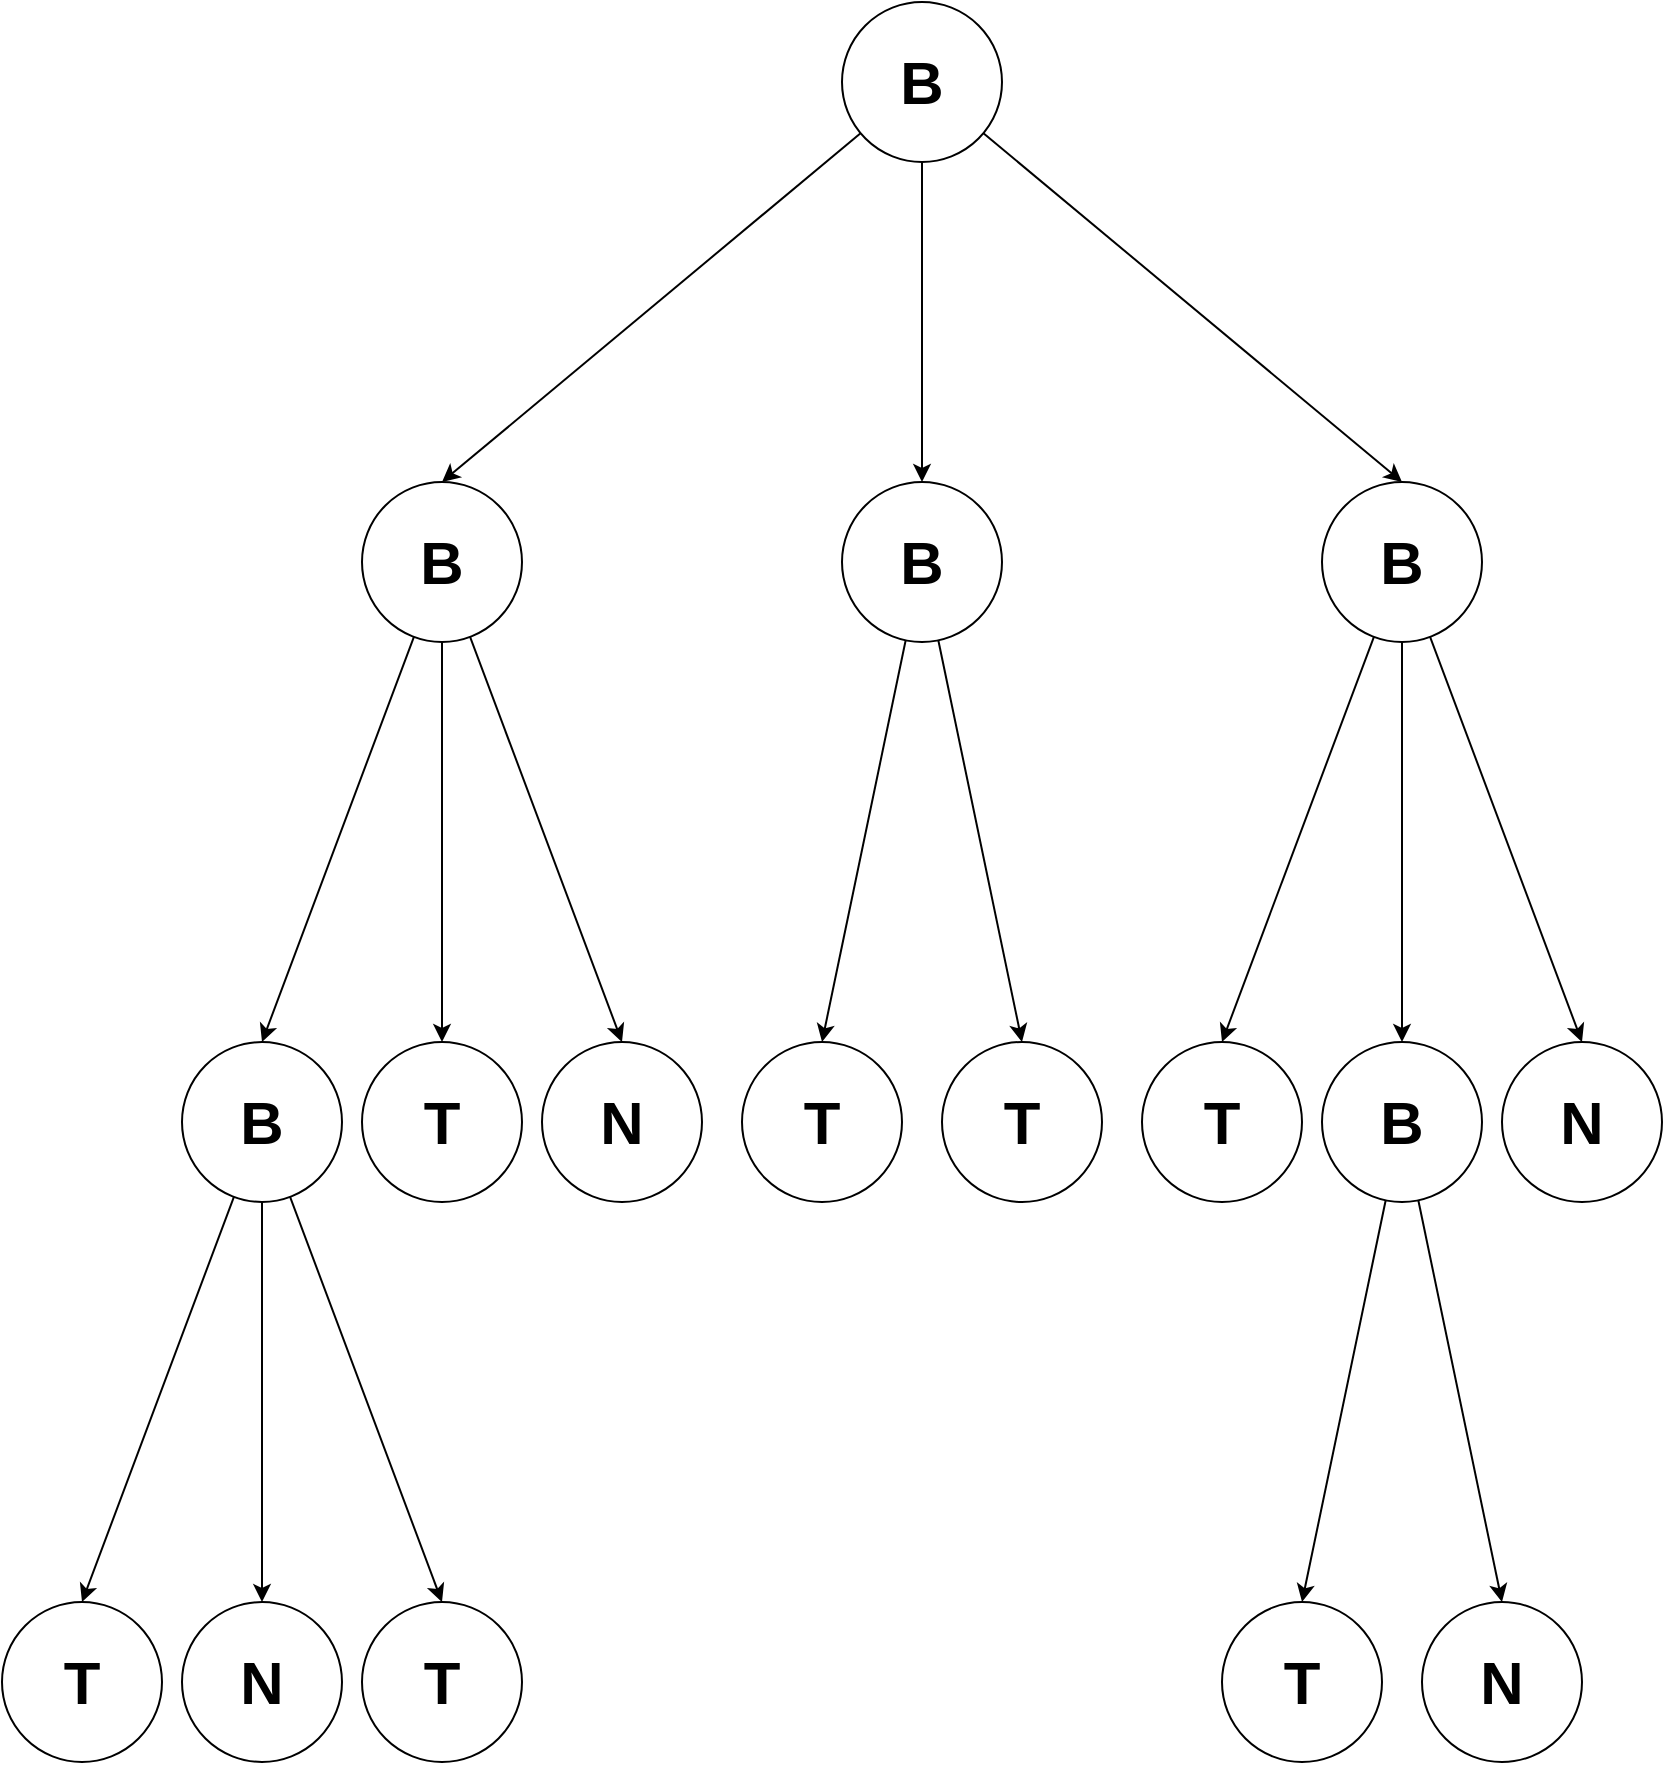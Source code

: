 <mxfile>
    <diagram id="RH98UTM1Po-7NAhdSlNQ" name="Page-1">
        <mxGraphModel dx="2682" dy="1141" grid="1" gridSize="10" guides="1" tooltips="1" connect="1" arrows="1" fold="1" page="1" pageScale="1" pageWidth="850" pageHeight="1100" math="0" shadow="0">
            <root>
                <mxCell id="0"/>
                <mxCell id="1" parent="0"/>
                <mxCell id="18" style="edgeStyle=none;html=1;fontSize=30;entryX=0.5;entryY=0;entryDx=0;entryDy=0;" edge="1" parent="1" source="2" target="4">
                    <mxGeometry relative="1" as="geometry"/>
                </mxCell>
                <mxCell id="20" style="edgeStyle=none;html=1;fontSize=30;entryX=0.5;entryY=0;entryDx=0;entryDy=0;" edge="1" parent="1" source="2" target="7">
                    <mxGeometry relative="1" as="geometry"/>
                </mxCell>
                <mxCell id="24" style="edgeStyle=none;html=1;fontSize=30;" edge="1" parent="1" source="2" target="5">
                    <mxGeometry relative="1" as="geometry"/>
                </mxCell>
                <mxCell id="2" value="&lt;font style=&quot;font-size: 30px;&quot;&gt;&lt;b&gt;B&lt;/b&gt;&lt;/font&gt;" style="ellipse;whiteSpace=wrap;html=1;aspect=fixed;" vertex="1" parent="1">
                    <mxGeometry x="-40" y="110" width="80" height="80" as="geometry"/>
                </mxCell>
                <mxCell id="27" style="edgeStyle=none;html=1;entryX=0.5;entryY=0;entryDx=0;entryDy=0;fontSize=30;" edge="1" parent="1" source="4" target="17">
                    <mxGeometry relative="1" as="geometry"/>
                </mxCell>
                <mxCell id="28" style="edgeStyle=none;html=1;fontSize=30;" edge="1" parent="1" source="4" target="11">
                    <mxGeometry relative="1" as="geometry"/>
                </mxCell>
                <mxCell id="29" style="edgeStyle=none;html=1;entryX=0.5;entryY=0;entryDx=0;entryDy=0;fontSize=30;" edge="1" parent="1" source="4" target="6">
                    <mxGeometry relative="1" as="geometry"/>
                </mxCell>
                <mxCell id="4" value="&lt;font style=&quot;font-size: 30px;&quot;&gt;&lt;b&gt;B&lt;/b&gt;&lt;/font&gt;" style="ellipse;whiteSpace=wrap;html=1;aspect=fixed;" vertex="1" parent="1">
                    <mxGeometry x="-280" y="350" width="80" height="80" as="geometry"/>
                </mxCell>
                <mxCell id="25" style="edgeStyle=none;html=1;entryX=0.5;entryY=0;entryDx=0;entryDy=0;fontSize=30;" edge="1" parent="1" source="5" target="12">
                    <mxGeometry relative="1" as="geometry"/>
                </mxCell>
                <mxCell id="26" style="edgeStyle=none;html=1;entryX=0.5;entryY=0;entryDx=0;entryDy=0;fontSize=30;" edge="1" parent="1" source="5" target="13">
                    <mxGeometry relative="1" as="geometry"/>
                </mxCell>
                <mxCell id="5" value="&lt;font style=&quot;font-size: 30px;&quot;&gt;&lt;b&gt;B&lt;/b&gt;&lt;/font&gt;" style="ellipse;whiteSpace=wrap;html=1;aspect=fixed;" vertex="1" parent="1">
                    <mxGeometry x="-40" y="350" width="80" height="80" as="geometry"/>
                </mxCell>
                <mxCell id="30" style="edgeStyle=none;html=1;entryX=0.5;entryY=0;entryDx=0;entryDy=0;fontSize=30;" edge="1" parent="1" source="6" target="9">
                    <mxGeometry relative="1" as="geometry"/>
                </mxCell>
                <mxCell id="31" style="edgeStyle=none;html=1;entryX=0.5;entryY=0;entryDx=0;entryDy=0;fontSize=30;" edge="1" parent="1" source="6" target="10">
                    <mxGeometry relative="1" as="geometry"/>
                </mxCell>
                <mxCell id="32" style="edgeStyle=none;html=1;entryX=0.5;entryY=0;entryDx=0;entryDy=0;fontSize=30;" edge="1" parent="1" source="6" target="8">
                    <mxGeometry relative="1" as="geometry"/>
                </mxCell>
                <mxCell id="6" value="&lt;font style=&quot;font-size: 30px;&quot;&gt;&lt;b&gt;B&lt;/b&gt;&lt;/font&gt;" style="ellipse;whiteSpace=wrap;html=1;aspect=fixed;" vertex="1" parent="1">
                    <mxGeometry x="-370" y="630" width="80" height="80" as="geometry"/>
                </mxCell>
                <mxCell id="21" style="edgeStyle=none;html=1;entryX=0.5;entryY=0;entryDx=0;entryDy=0;fontSize=30;" edge="1" parent="1" source="7" target="14">
                    <mxGeometry relative="1" as="geometry"/>
                </mxCell>
                <mxCell id="22" style="edgeStyle=none;html=1;entryX=0.5;entryY=0;entryDx=0;entryDy=0;fontSize=30;" edge="1" parent="1" source="7" target="15">
                    <mxGeometry relative="1" as="geometry"/>
                </mxCell>
                <mxCell id="23" style="edgeStyle=none;html=1;entryX=0.5;entryY=0;entryDx=0;entryDy=0;fontSize=30;" edge="1" parent="1" source="7" target="16">
                    <mxGeometry relative="1" as="geometry"/>
                </mxCell>
                <mxCell id="7" value="&lt;font style=&quot;font-size: 30px;&quot;&gt;&lt;b&gt;B&lt;/b&gt;&lt;/font&gt;" style="ellipse;whiteSpace=wrap;html=1;aspect=fixed;" vertex="1" parent="1">
                    <mxGeometry x="200" y="350" width="80" height="80" as="geometry"/>
                </mxCell>
                <mxCell id="8" value="&lt;font style=&quot;font-size: 30px;&quot;&gt;&lt;b&gt;T&lt;/b&gt;&lt;/font&gt;" style="ellipse;whiteSpace=wrap;html=1;aspect=fixed;" vertex="1" parent="1">
                    <mxGeometry x="-460" y="910" width="80" height="80" as="geometry"/>
                </mxCell>
                <mxCell id="9" value="&lt;font style=&quot;font-size: 30px;&quot;&gt;&lt;b&gt;N&lt;/b&gt;&lt;/font&gt;" style="ellipse;whiteSpace=wrap;html=1;aspect=fixed;" vertex="1" parent="1">
                    <mxGeometry x="-370" y="910" width="80" height="80" as="geometry"/>
                </mxCell>
                <mxCell id="10" value="&lt;font style=&quot;font-size: 30px;&quot;&gt;&lt;b&gt;T&lt;/b&gt;&lt;/font&gt;" style="ellipse;whiteSpace=wrap;html=1;aspect=fixed;" vertex="1" parent="1">
                    <mxGeometry x="-280" y="910" width="80" height="80" as="geometry"/>
                </mxCell>
                <mxCell id="11" value="&lt;font style=&quot;font-size: 30px;&quot;&gt;&lt;b&gt;T&lt;/b&gt;&lt;/font&gt;" style="ellipse;whiteSpace=wrap;html=1;aspect=fixed;" vertex="1" parent="1">
                    <mxGeometry x="-280" y="630" width="80" height="80" as="geometry"/>
                </mxCell>
                <mxCell id="12" value="&lt;font style=&quot;font-size: 30px;&quot;&gt;&lt;b&gt;T&lt;/b&gt;&lt;/font&gt;" style="ellipse;whiteSpace=wrap;html=1;aspect=fixed;" vertex="1" parent="1">
                    <mxGeometry x="-90" y="630" width="80" height="80" as="geometry"/>
                </mxCell>
                <mxCell id="13" value="&lt;font style=&quot;font-size: 30px;&quot;&gt;&lt;b&gt;T&lt;/b&gt;&lt;/font&gt;" style="ellipse;whiteSpace=wrap;html=1;aspect=fixed;" vertex="1" parent="1">
                    <mxGeometry x="10" y="630" width="80" height="80" as="geometry"/>
                </mxCell>
                <mxCell id="14" value="&lt;font style=&quot;font-size: 30px;&quot;&gt;&lt;b&gt;T&lt;/b&gt;&lt;/font&gt;" style="ellipse;whiteSpace=wrap;html=1;aspect=fixed;" vertex="1" parent="1">
                    <mxGeometry x="110" y="630" width="80" height="80" as="geometry"/>
                </mxCell>
                <mxCell id="35" style="edgeStyle=none;html=1;entryX=0.5;entryY=0;entryDx=0;entryDy=0;fontSize=30;" edge="1" parent="1" source="15" target="34">
                    <mxGeometry relative="1" as="geometry"/>
                </mxCell>
                <mxCell id="36" style="edgeStyle=none;html=1;entryX=0.5;entryY=0;entryDx=0;entryDy=0;fontSize=30;" edge="1" parent="1" source="15" target="33">
                    <mxGeometry relative="1" as="geometry"/>
                </mxCell>
                <mxCell id="15" value="&lt;font style=&quot;font-size: 30px;&quot;&gt;&lt;b&gt;B&lt;/b&gt;&lt;/font&gt;" style="ellipse;whiteSpace=wrap;html=1;aspect=fixed;" vertex="1" parent="1">
                    <mxGeometry x="200" y="630" width="80" height="80" as="geometry"/>
                </mxCell>
                <mxCell id="16" value="&lt;font style=&quot;font-size: 30px;&quot;&gt;&lt;b&gt;N&lt;/b&gt;&lt;/font&gt;" style="ellipse;whiteSpace=wrap;html=1;aspect=fixed;" vertex="1" parent="1">
                    <mxGeometry x="290" y="630" width="80" height="80" as="geometry"/>
                </mxCell>
                <mxCell id="17" value="&lt;font style=&quot;font-size: 30px;&quot;&gt;&lt;b&gt;N&lt;/b&gt;&lt;/font&gt;" style="ellipse;whiteSpace=wrap;html=1;aspect=fixed;" vertex="1" parent="1">
                    <mxGeometry x="-190" y="630" width="80" height="80" as="geometry"/>
                </mxCell>
                <mxCell id="33" value="&lt;font style=&quot;font-size: 30px;&quot;&gt;&lt;b&gt;N&lt;/b&gt;&lt;/font&gt;" style="ellipse;whiteSpace=wrap;html=1;aspect=fixed;" vertex="1" parent="1">
                    <mxGeometry x="250" y="910" width="80" height="80" as="geometry"/>
                </mxCell>
                <mxCell id="34" value="&lt;font style=&quot;font-size: 30px;&quot;&gt;&lt;b&gt;T&lt;/b&gt;&lt;/font&gt;" style="ellipse;whiteSpace=wrap;html=1;aspect=fixed;" vertex="1" parent="1">
                    <mxGeometry x="150" y="910" width="80" height="80" as="geometry"/>
                </mxCell>
            </root>
        </mxGraphModel>
    </diagram>
</mxfile>